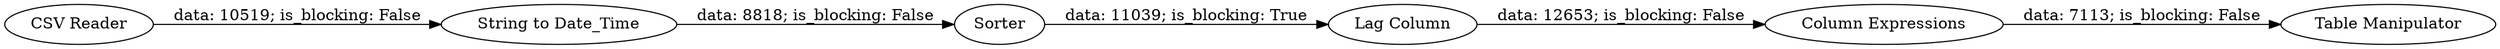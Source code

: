 digraph {
	"2740431290607017355_1" [label="CSV Reader"]
	"2740431290607017355_7" [label="Table Manipulator"]
	"2740431290607017355_3" [label=Sorter]
	"2740431290607017355_2" [label="String to Date_Time"]
	"2740431290607017355_4" [label="Lag Column"]
	"2740431290607017355_6" [label="Column Expressions"]
	"2740431290607017355_1" -> "2740431290607017355_2" [label="data: 10519; is_blocking: False"]
	"2740431290607017355_3" -> "2740431290607017355_4" [label="data: 11039; is_blocking: True"]
	"2740431290607017355_4" -> "2740431290607017355_6" [label="data: 12653; is_blocking: False"]
	"2740431290607017355_2" -> "2740431290607017355_3" [label="data: 8818; is_blocking: False"]
	"2740431290607017355_6" -> "2740431290607017355_7" [label="data: 7113; is_blocking: False"]
	rankdir=LR
}
